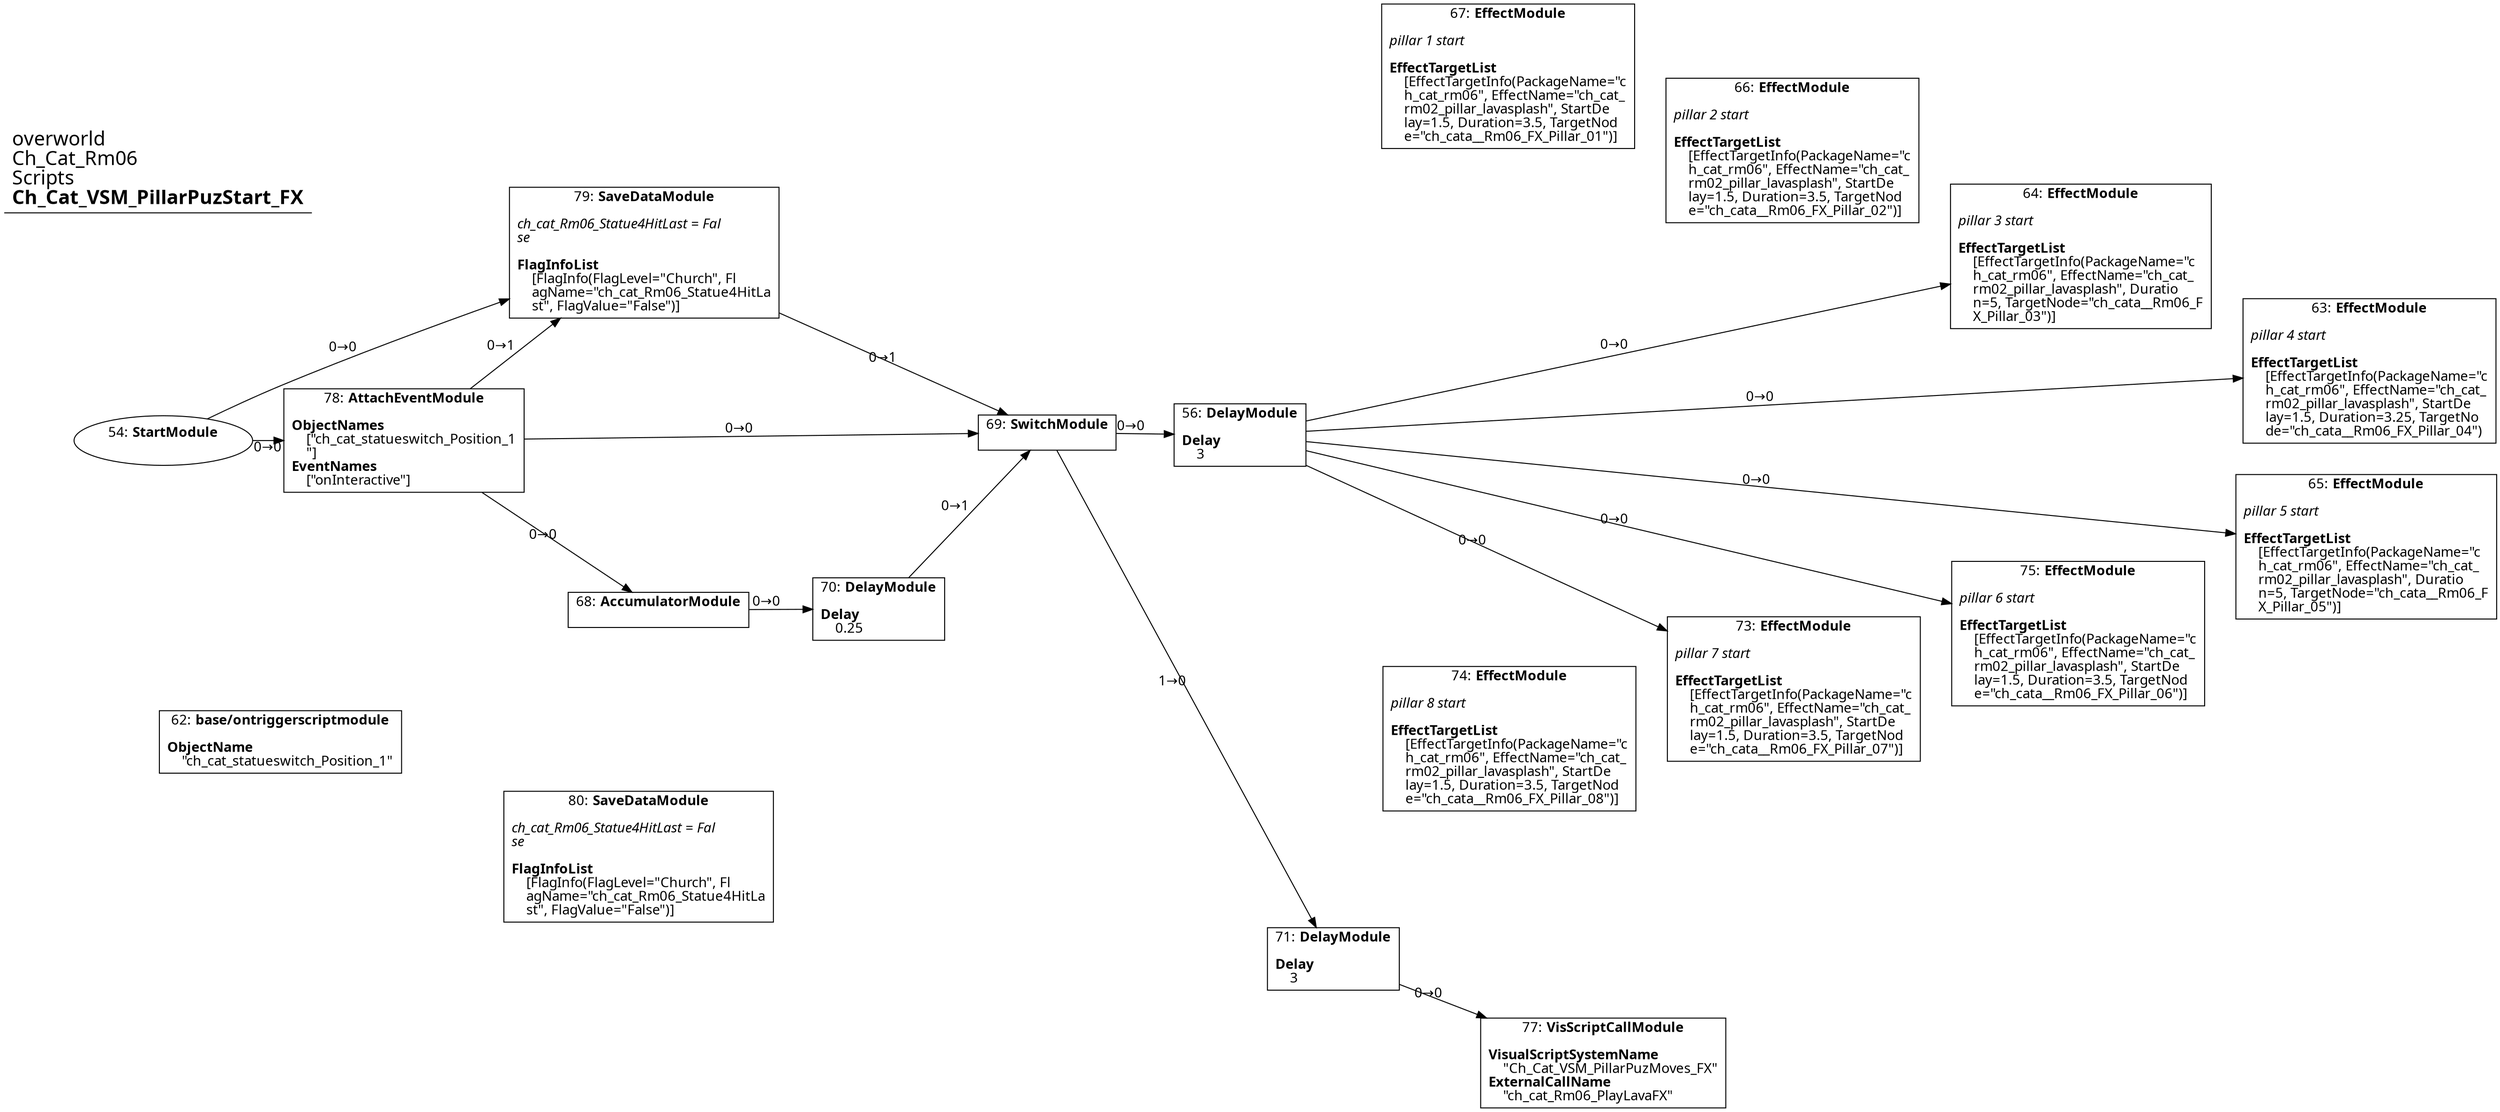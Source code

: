 digraph {
    layout = fdp;
    overlap = prism;
    sep = "+16";
    splines = spline;

    node [ shape = box ];

    graph [ fontname = "Segoe UI" ];
    node [ fontname = "Segoe UI" ];
    edge [ fontname = "Segoe UI" ];

    54 [ label = <54: <b>StartModule</b><br/><br/>> ];
    54 [ shape = oval ]
    54 [ pos = "-0.94600004,-0.277!" ];
    54 -> 78 [ label = "0→0" ];
    54 -> 79 [ label = "0→0" ];

    56 [ label = <56: <b>DelayModule</b><br/><br/><b>Delay</b><br align="left"/>    3<br align="left"/>> ];
    56 [ pos = "0.108,-0.277!" ];
    56 -> 63 [ label = "0→0" ];
    56 -> 64 [ label = "0→0" ];
    56 -> 65 [ label = "0→0" ];
    56 -> 75 [ label = "0→0" ];
    56 -> 73 [ label = "0→0" ];

    62 [ label = <62: <b>base/ontriggerscriptmodule</b><br/><br/><b>ObjectName</b><br align="left"/>    &quot;ch_cat_statueswitch_Position_1&quot;<br align="left"/>> ];
    62 [ pos = "-0.841,-0.54300004!" ];

    63 [ label = <63: <b>EffectModule</b><br/><br/><i>pillar 4 start<br align="left"/></i><br align="left"/><b>EffectTargetList</b><br align="left"/>    [EffectTargetInfo(PackageName=&quot;c<br align="left"/>    h_cat_rm06&quot;, EffectName=&quot;ch_cat_<br align="left"/>    rm02_pillar_lavasplash&quot;, StartDe<br align="left"/>    lay=1.5, Duration=3.25, TargetNo<br align="left"/>    de=&quot;ch_cata__Rm06_FX_Pillar_04&quot;)<br align="left"/>> ];
    63 [ pos = "0.91400003,-0.21900001!" ];

    64 [ label = <64: <b>EffectModule</b><br/><br/><i>pillar 3 start<br align="left"/></i><br align="left"/><b>EffectTargetList</b><br align="left"/>    [EffectTargetInfo(PackageName=&quot;c<br align="left"/>    h_cat_rm06&quot;, EffectName=&quot;ch_cat_<br align="left"/>    rm02_pillar_lavasplash&quot;, Duratio<br align="left"/>    n=5, TargetNode=&quot;ch_cata__Rm06_F<br align="left"/>    X_Pillar_03&quot;)]<br align="left"/>> ];
    64 [ pos = "0.74500006,-0.15100001!" ];

    65 [ label = <65: <b>EffectModule</b><br/><br/><i>pillar 5 start<br align="left"/></i><br align="left"/><b>EffectTargetList</b><br align="left"/>    [EffectTargetInfo(PackageName=&quot;c<br align="left"/>    h_cat_rm06&quot;, EffectName=&quot;ch_cat_<br align="left"/>    rm02_pillar_lavasplash&quot;, Duratio<br align="left"/>    n=5, TargetNode=&quot;ch_cata__Rm06_F<br align="left"/>    X_Pillar_05&quot;)]<br align="left"/>> ];
    65 [ pos = "0.9110001,-0.356!" ];

    66 [ label = <66: <b>EffectModule</b><br/><br/><i>pillar 2 start<br align="left"/></i><br align="left"/><b>EffectTargetList</b><br align="left"/>    [EffectTargetInfo(PackageName=&quot;c<br align="left"/>    h_cat_rm06&quot;, EffectName=&quot;ch_cat_<br align="left"/>    rm02_pillar_lavasplash&quot;, StartDe<br align="left"/>    lay=1.5, Duration=3.5, TargetNod<br align="left"/>    e=&quot;ch_cata__Rm06_FX_Pillar_02&quot;)]<br align="left"/>> ];
    66 [ pos = "0.574,-0.087000005!" ];

    67 [ label = <67: <b>EffectModule</b><br/><br/><i>pillar 1 start<br align="left"/></i><br align="left"/><b>EffectTargetList</b><br align="left"/>    [EffectTargetInfo(PackageName=&quot;c<br align="left"/>    h_cat_rm06&quot;, EffectName=&quot;ch_cat_<br align="left"/>    rm02_pillar_lavasplash&quot;, StartDe<br align="left"/>    lay=1.5, Duration=3.5, TargetNod<br align="left"/>    e=&quot;ch_cata__Rm06_FX_Pillar_01&quot;)]<br align="left"/>> ];
    67 [ pos = "0.39900002,-0.041!" ];

    68 [ label = <68: <b>AccumulatorModule</b><br/><br/>> ];
    68 [ pos = "-0.50100005,-0.42700002!" ];
    68 -> 70 [ label = "0→0" ];

    69 [ label = <69: <b>SwitchModule</b><br/><br/>> ];
    69 [ pos = "-0.094000004,-0.277!" ];
    69 -> 56 [ label = "0→0" ];
    69 -> 71 [ label = "1→0" ];

    70 [ label = <70: <b>DelayModule</b><br/><br/><b>Delay</b><br align="left"/>    0.25<br align="left"/>> ];
    70 [ pos = "-0.27600002,-0.42700002!" ];
    70 -> 69 [ label = "0→1" ];

    71 [ label = <71: <b>DelayModule</b><br/><br/><b>Delay</b><br align="left"/>    3<br align="left"/>> ];
    71 [ pos = "0.192,-0.70900005!" ];
    71 -> 77 [ label = "0→0" ];

    73 [ label = <73: <b>EffectModule</b><br/><br/><i>pillar 7 start<br align="left"/></i><br align="left"/><b>EffectTargetList</b><br align="left"/>    [EffectTargetInfo(PackageName=&quot;c<br align="left"/>    h_cat_rm06&quot;, EffectName=&quot;ch_cat_<br align="left"/>    rm02_pillar_lavasplash&quot;, StartDe<br align="left"/>    lay=1.5, Duration=3.5, TargetNod<br align="left"/>    e=&quot;ch_cata__Rm06_FX_Pillar_07&quot;)]<br align="left"/>> ];
    73 [ pos = "0.57000005,-0.448!" ];

    74 [ label = <74: <b>EffectModule</b><br/><br/><i>pillar 8 start<br align="left"/></i><br align="left"/><b>EffectTargetList</b><br align="left"/>    [EffectTargetInfo(PackageName=&quot;c<br align="left"/>    h_cat_rm06&quot;, EffectName=&quot;ch_cat_<br align="left"/>    rm02_pillar_lavasplash&quot;, StartDe<br align="left"/>    lay=1.5, Duration=3.5, TargetNod<br align="left"/>    e=&quot;ch_cata__Rm06_FX_Pillar_08&quot;)]<br align="left"/>> ];
    74 [ pos = "0.39400002,-0.48000002!" ];

    75 [ label = <75: <b>EffectModule</b><br/><br/><i>pillar 6 start<br align="left"/></i><br align="left"/><b>EffectTargetList</b><br align="left"/>    [EffectTargetInfo(PackageName=&quot;c<br align="left"/>    h_cat_rm06&quot;, EffectName=&quot;ch_cat_<br align="left"/>    rm02_pillar_lavasplash&quot;, StartDe<br align="left"/>    lay=1.5, Duration=3.5, TargetNod<br align="left"/>    e=&quot;ch_cata__Rm06_FX_Pillar_06&quot;)]<br align="left"/>> ];
    75 [ pos = "0.74300003,-0.411!" ];

    77 [ label = <77: <b>VisScriptCallModule</b><br/><br/><b>VisualScriptSystemName</b><br align="left"/>    &quot;Ch_Cat_VSM_PillarPuzMoves_FX&quot;<br align="left"/><b>ExternalCallName</b><br align="left"/>    &quot;ch_cat_Rm06_PlayLavaFX&quot;<br align="left"/>> ];
    77 [ pos = "0.418,-0.791!" ];

    78 [ label = <78: <b>AttachEventModule</b><br/><br/><b>ObjectNames</b><br align="left"/>    [&quot;ch_cat_statueswitch_Position_1<br align="left"/>    &quot;]<br align="left"/><b>EventNames</b><br align="left"/>    [&quot;onInteractive&quot;]<br align="left"/>> ];
    78 [ pos = "-0.734,-0.277!" ];
    78 -> 68 [ label = "0→0" ];
    78 -> 69 [ label = "0→0" ];
    78 -> 79 [ label = "0→1" ];

    79 [ label = <79: <b>SaveDataModule</b><br/><br/><i>ch_cat_Rm06_Statue4HitLast = Fal<br align="left"/>se<br align="left"/></i><br align="left"/><b>FlagInfoList</b><br align="left"/>    [FlagInfo(FlagLevel=&quot;Church&quot;, Fl<br align="left"/>    agName=&quot;ch_cat_Rm06_Statue4HitLa<br align="left"/>    st&quot;, FlagValue=&quot;False&quot;)]<br align="left"/>> ];
    79 [ pos = "-0.503,-0.115!" ];
    79 -> 69 [ label = "0→1" ];

    80 [ label = <80: <b>SaveDataModule</b><br/><br/><i>ch_cat_Rm06_Statue4HitLast = Fal<br align="left"/>se<br align="left"/></i><br align="left"/><b>FlagInfoList</b><br align="left"/>    [FlagInfo(FlagLevel=&quot;Church&quot;, Fl<br align="left"/>    agName=&quot;ch_cat_Rm06_Statue4HitLa<br align="left"/>    st&quot;, FlagValue=&quot;False&quot;)]<br align="left"/>> ];
    80 [ pos = "-0.513,-0.643!" ];

    title [ pos = "-0.947,-0.040000003!" ];
    title [ shape = underline ];
    title [ label = <<font point-size="20">overworld<br align="left"/>Ch_Cat_Rm06<br align="left"/>Scripts<br align="left"/><b>Ch_Cat_VSM_PillarPuzStart_FX</b><br align="left"/></font>> ];
}

